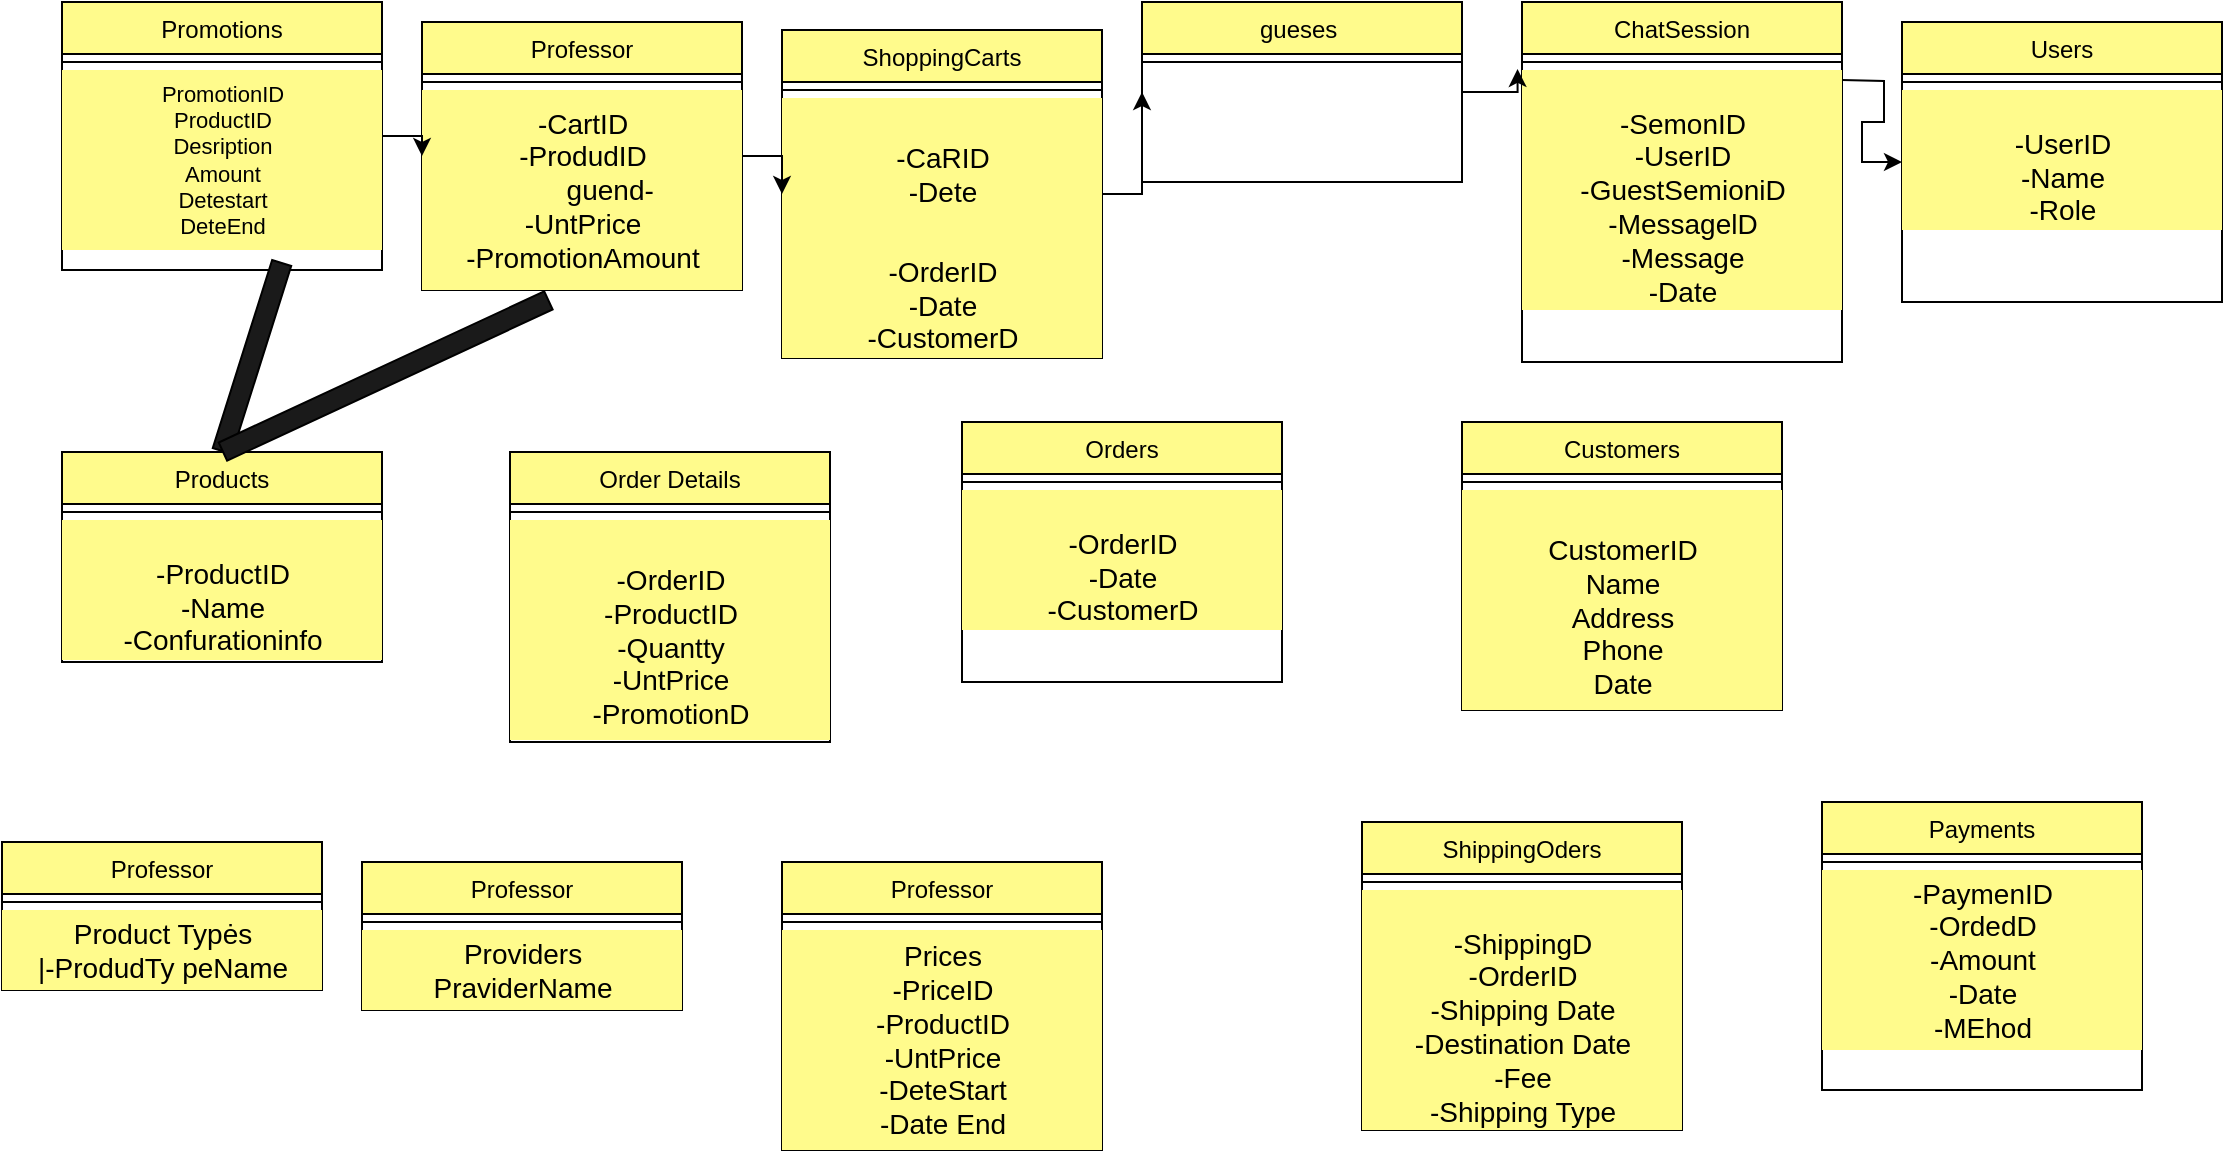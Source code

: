 <mxfile version="17.1.2" type="device"><diagram id="C5RBs43oDa-KdzZeNtuy" name="Page-1"><mxGraphModel dx="1422" dy="811" grid="1" gridSize="10" guides="1" tooltips="1" connect="1" arrows="1" fold="1" page="1" pageScale="1" pageWidth="827" pageHeight="1169" math="0" shadow="0"><root><mxCell id="WIyWlLk6GJQsqaUBKTNV-0"/><mxCell id="WIyWlLk6GJQsqaUBKTNV-1" parent="WIyWlLk6GJQsqaUBKTNV-0"/><mxCell id="IxtrfSBYV6ZSUzIwYoHf-0" value="Orders" style="swimlane;fontStyle=0;align=center;verticalAlign=top;childLayout=stackLayout;horizontal=1;startSize=26;horizontalStack=0;resizeParent=1;resizeLast=0;collapsible=1;marginBottom=0;rounded=0;shadow=0;strokeWidth=1;fillColor=#FFFB8C;" vertex="1" parent="WIyWlLk6GJQsqaUBKTNV-1"><mxGeometry x="480" y="250" width="160" height="130" as="geometry"><mxRectangle x="340" y="380" width="170" height="26" as="alternateBounds"/></mxGeometry></mxCell><mxCell id="IxtrfSBYV6ZSUzIwYoHf-2" value="" style="line;html=1;strokeWidth=1;align=left;verticalAlign=middle;spacingTop=-1;spacingLeft=3;spacingRight=3;rotatable=0;labelPosition=right;points=[];portConstraint=eastwest;fillColor=#FFFB8C;" vertex="1" parent="IxtrfSBYV6ZSUzIwYoHf-0"><mxGeometry y="26" width="160" height="8" as="geometry"/></mxCell><mxCell id="IxtrfSBYV6ZSUzIwYoHf-70" value="&lt;div&gt;&lt;br&gt;&lt;/div&gt;&lt;div&gt;-OrderID&lt;/div&gt;&lt;div&gt;-Date&lt;/div&gt;&lt;div&gt;-CustomerD&lt;/div&gt;" style="text;html=1;align=center;verticalAlign=middle;resizable=0;points=[];autosize=1;strokeColor=none;fillColor=#FFFB8C;fontSize=14;" vertex="1" parent="IxtrfSBYV6ZSUzIwYoHf-0"><mxGeometry y="34" width="160" height="70" as="geometry"/></mxCell><mxCell id="IxtrfSBYV6ZSUzIwYoHf-3" value="Order Details" style="swimlane;fontStyle=0;align=center;verticalAlign=top;childLayout=stackLayout;horizontal=1;startSize=26;horizontalStack=0;resizeParent=1;resizeLast=0;collapsible=1;marginBottom=0;rounded=0;shadow=0;strokeWidth=1;fillColor=#FFFB8C;" vertex="1" parent="WIyWlLk6GJQsqaUBKTNV-1"><mxGeometry x="254" y="265" width="160" height="145" as="geometry"><mxRectangle x="340" y="380" width="170" height="26" as="alternateBounds"/></mxGeometry></mxCell><mxCell id="IxtrfSBYV6ZSUzIwYoHf-5" value="" style="line;html=1;strokeWidth=1;align=left;verticalAlign=middle;spacingTop=-1;spacingLeft=3;spacingRight=3;rotatable=0;labelPosition=right;points=[];portConstraint=eastwest;fillColor=#FFFB8C;" vertex="1" parent="IxtrfSBYV6ZSUzIwYoHf-3"><mxGeometry y="26" width="160" height="8" as="geometry"/></mxCell><mxCell id="IxtrfSBYV6ZSUzIwYoHf-69" value="&lt;div&gt;&lt;br&gt;&lt;/div&gt;&lt;div&gt;-OrderID&lt;/div&gt;&lt;div&gt;-ProductID&lt;/div&gt;&lt;div&gt;-Quantty&lt;/div&gt;&lt;div&gt;-UntPrice&lt;/div&gt;&lt;div&gt;-PromotionD&lt;/div&gt;" style="text;html=1;align=center;verticalAlign=middle;resizable=0;points=[];autosize=1;strokeColor=none;fillColor=#FFFB8C;fontSize=14;" vertex="1" parent="IxtrfSBYV6ZSUzIwYoHf-3"><mxGeometry y="34" width="160" height="110" as="geometry"/></mxCell><mxCell id="IxtrfSBYV6ZSUzIwYoHf-6" value="Products" style="swimlane;fontStyle=0;align=center;verticalAlign=top;childLayout=stackLayout;horizontal=1;startSize=26;horizontalStack=0;resizeParent=1;resizeLast=0;collapsible=1;marginBottom=0;rounded=0;shadow=0;strokeWidth=1;fillColor=#FFFB8C;" vertex="1" parent="WIyWlLk6GJQsqaUBKTNV-1"><mxGeometry x="30" y="265" width="160" height="105" as="geometry"><mxRectangle x="340" y="380" width="170" height="26" as="alternateBounds"/></mxGeometry></mxCell><mxCell id="IxtrfSBYV6ZSUzIwYoHf-8" value="" style="line;html=1;strokeWidth=1;align=left;verticalAlign=middle;spacingTop=-1;spacingLeft=3;spacingRight=3;rotatable=0;labelPosition=right;points=[];portConstraint=eastwest;fillColor=#FFFB8C;" vertex="1" parent="IxtrfSBYV6ZSUzIwYoHf-6"><mxGeometry y="26" width="160" height="8" as="geometry"/></mxCell><mxCell id="IxtrfSBYV6ZSUzIwYoHf-68" value="&lt;div&gt;&lt;br&gt;&lt;/div&gt;&lt;div&gt;-ProductID&lt;/div&gt;&lt;div&gt;-Name&lt;/div&gt;&lt;div&gt;-Confurationinfo&lt;/div&gt;" style="text;html=1;align=center;verticalAlign=middle;resizable=0;points=[];autosize=1;strokeColor=none;fillColor=#FFFB8C;fontSize=14;" vertex="1" parent="IxtrfSBYV6ZSUzIwYoHf-6"><mxGeometry y="34" width="160" height="70" as="geometry"/></mxCell><mxCell id="IxtrfSBYV6ZSUzIwYoHf-9" value="ChatSession" style="swimlane;fontStyle=0;align=center;verticalAlign=top;childLayout=stackLayout;horizontal=1;startSize=26;horizontalStack=0;resizeParent=1;resizeLast=0;collapsible=1;marginBottom=0;rounded=0;shadow=0;strokeWidth=1;fillColor=#FFFB8C;" vertex="1" parent="WIyWlLk6GJQsqaUBKTNV-1"><mxGeometry x="760" y="40" width="160" height="180" as="geometry"><mxRectangle x="340" y="380" width="170" height="26" as="alternateBounds"/></mxGeometry></mxCell><mxCell id="IxtrfSBYV6ZSUzIwYoHf-11" value="" style="line;html=1;strokeWidth=1;align=left;verticalAlign=middle;spacingTop=-1;spacingLeft=3;spacingRight=3;rotatable=0;labelPosition=right;points=[];portConstraint=eastwest;fillColor=#FFFB8C;" vertex="1" parent="IxtrfSBYV6ZSUzIwYoHf-9"><mxGeometry y="26" width="160" height="8" as="geometry"/></mxCell><mxCell id="IxtrfSBYV6ZSUzIwYoHf-64" value="&lt;div&gt;&lt;br&gt;&lt;/div&gt;&lt;div&gt;-SemonID&lt;/div&gt;&lt;div&gt;-UserID&lt;/div&gt;&lt;div&gt;-GuestSemioniD&lt;/div&gt;&lt;div&gt;-MessagelD&lt;/div&gt;&lt;div&gt;-Message&lt;/div&gt;&lt;div&gt;-Date&lt;/div&gt;" style="text;html=1;align=center;verticalAlign=middle;resizable=0;points=[];autosize=1;strokeColor=none;fillColor=#FFFB8C;fontSize=14;" vertex="1" parent="IxtrfSBYV6ZSUzIwYoHf-9"><mxGeometry y="34" width="160" height="120" as="geometry"/></mxCell><mxCell id="IxtrfSBYV6ZSUzIwYoHf-53" style="edgeStyle=orthogonalEdgeStyle;rounded=0;orthogonalLoop=1;jettySize=auto;html=1;exitX=1;exitY=0.5;exitDx=0;exitDy=0;entryX=-0.014;entryY=0.287;entryDx=0;entryDy=0;entryPerimeter=0;fillColor=#FFFB8C;" edge="1" parent="WIyWlLk6GJQsqaUBKTNV-1" source="IxtrfSBYV6ZSUzIwYoHf-12"><mxGeometry relative="1" as="geometry"><mxPoint x="757.76" y="73.462" as="targetPoint"/></mxGeometry></mxCell><mxCell id="IxtrfSBYV6ZSUzIwYoHf-12" value="gueses " style="swimlane;fontStyle=0;align=center;verticalAlign=top;childLayout=stackLayout;horizontal=1;startSize=26;horizontalStack=0;resizeParent=1;resizeLast=0;collapsible=1;marginBottom=0;rounded=0;shadow=0;strokeWidth=1;fillColor=#FFFB8C;" vertex="1" parent="WIyWlLk6GJQsqaUBKTNV-1"><mxGeometry x="570" y="40" width="160" height="90" as="geometry"><mxRectangle x="340" y="380" width="170" height="26" as="alternateBounds"/></mxGeometry></mxCell><mxCell id="IxtrfSBYV6ZSUzIwYoHf-14" value="" style="line;html=1;strokeWidth=1;align=left;verticalAlign=middle;spacingTop=-1;spacingLeft=3;spacingRight=3;rotatable=0;labelPosition=right;points=[];portConstraint=eastwest;fillColor=#FFFB8C;" vertex="1" parent="IxtrfSBYV6ZSUzIwYoHf-12"><mxGeometry y="26" width="160" height="8" as="geometry"/></mxCell><mxCell id="IxtrfSBYV6ZSUzIwYoHf-52" style="edgeStyle=orthogonalEdgeStyle;rounded=0;orthogonalLoop=1;jettySize=auto;html=1;exitX=1;exitY=0.5;exitDx=0;exitDy=0;entryX=0;entryY=0.5;entryDx=0;entryDy=0;fillColor=#FFFB8C;" edge="1" parent="WIyWlLk6GJQsqaUBKTNV-1" source="IxtrfSBYV6ZSUzIwYoHf-15" target="IxtrfSBYV6ZSUzIwYoHf-12"><mxGeometry relative="1" as="geometry"/></mxCell><mxCell id="IxtrfSBYV6ZSUzIwYoHf-15" value="ShoppingCarts" style="swimlane;fontStyle=0;align=center;verticalAlign=top;childLayout=stackLayout;horizontal=1;startSize=26;horizontalStack=0;resizeParent=1;resizeLast=0;collapsible=1;marginBottom=0;rounded=0;shadow=0;strokeWidth=1;fillColor=#FFFB8C;" vertex="1" parent="WIyWlLk6GJQsqaUBKTNV-1"><mxGeometry x="390" y="54" width="160" height="164" as="geometry"><mxRectangle x="340" y="380" width="170" height="26" as="alternateBounds"/></mxGeometry></mxCell><mxCell id="IxtrfSBYV6ZSUzIwYoHf-17" value="" style="line;html=1;strokeWidth=1;align=left;verticalAlign=middle;spacingTop=-1;spacingLeft=3;spacingRight=3;rotatable=0;labelPosition=right;points=[];portConstraint=eastwest;fillColor=#FFFB8C;" vertex="1" parent="IxtrfSBYV6ZSUzIwYoHf-15"><mxGeometry y="26" width="160" height="8" as="geometry"/></mxCell><mxCell id="IxtrfSBYV6ZSUzIwYoHf-61" value="&lt;div&gt;&lt;br&gt;&lt;/div&gt;&lt;div&gt;-CaRID&lt;/div&gt;&lt;div&gt;-Dete&lt;/div&gt;" style="text;html=1;align=center;verticalAlign=middle;resizable=0;points=[];autosize=1;strokeColor=none;fillColor=#FFFB8C;fontSize=14;" vertex="1" parent="IxtrfSBYV6ZSUzIwYoHf-15"><mxGeometry y="34" width="160" height="60" as="geometry"/></mxCell><mxCell id="IxtrfSBYV6ZSUzIwYoHf-72" value="&lt;div&gt;&lt;br&gt;&lt;/div&gt;&lt;div&gt;-OrderID&lt;/div&gt;&lt;div&gt;-Date&lt;/div&gt;&lt;div&gt;-CustomerD&lt;/div&gt;" style="text;html=1;align=center;verticalAlign=middle;resizable=0;points=[];autosize=1;strokeColor=none;fillColor=#FFFB8C;fontSize=14;" vertex="1" parent="IxtrfSBYV6ZSUzIwYoHf-15"><mxGeometry y="94" width="160" height="70" as="geometry"/></mxCell><mxCell id="IxtrfSBYV6ZSUzIwYoHf-46" style="edgeStyle=orthogonalEdgeStyle;rounded=0;orthogonalLoop=1;jettySize=auto;html=1;exitX=1;exitY=0.5;exitDx=0;exitDy=0;entryX=0;entryY=0.5;entryDx=0;entryDy=0;fillColor=#FFFB8C;" edge="1" parent="WIyWlLk6GJQsqaUBKTNV-1" source="IxtrfSBYV6ZSUzIwYoHf-18" target="IxtrfSBYV6ZSUzIwYoHf-15"><mxGeometry relative="1" as="geometry"/></mxCell><mxCell id="IxtrfSBYV6ZSUzIwYoHf-18" value="Professor" style="swimlane;fontStyle=0;align=center;verticalAlign=top;childLayout=stackLayout;horizontal=1;startSize=26;horizontalStack=0;resizeParent=1;resizeLast=0;collapsible=1;marginBottom=0;rounded=0;shadow=0;strokeWidth=1;fillColor=#FFFB8C;" vertex="1" parent="WIyWlLk6GJQsqaUBKTNV-1"><mxGeometry x="210" y="50" width="160" height="134" as="geometry"><mxRectangle x="340" y="380" width="170" height="26" as="alternateBounds"/></mxGeometry></mxCell><mxCell id="IxtrfSBYV6ZSUzIwYoHf-20" value="" style="line;html=1;strokeWidth=1;align=left;verticalAlign=middle;spacingTop=-1;spacingLeft=3;spacingRight=3;rotatable=0;labelPosition=right;points=[];portConstraint=eastwest;fillColor=#FFFB8C;" vertex="1" parent="IxtrfSBYV6ZSUzIwYoHf-18"><mxGeometry y="26" width="160" height="8" as="geometry"/></mxCell><mxCell id="IxtrfSBYV6ZSUzIwYoHf-60" value="&lt;div style=&quot;font-size: 14px&quot;&gt;&lt;font style=&quot;font-size: 14px&quot;&gt;-CartID&lt;/font&gt;&lt;/div&gt;&lt;div style=&quot;font-size: 14px&quot;&gt;&lt;font style=&quot;font-size: 14px&quot;&gt;-ProdudID&lt;/font&gt;&lt;/div&gt;&lt;div style=&quot;font-size: 14px&quot;&gt;&lt;font style=&quot;font-size: 14px&quot;&gt;&amp;nbsp; &amp;nbsp; &amp;nbsp; &amp;nbsp;guend-&lt;/font&gt;&lt;/div&gt;&lt;div style=&quot;font-size: 14px&quot;&gt;&lt;font style=&quot;font-size: 14px&quot;&gt;-UntPrice&lt;/font&gt;&lt;/div&gt;&lt;div style=&quot;font-size: 14px&quot;&gt;&lt;font style=&quot;font-size: 14px&quot;&gt;-PromotionAmount&lt;/font&gt;&lt;/div&gt;" style="text;html=1;align=center;verticalAlign=middle;resizable=0;points=[];autosize=1;strokeColor=none;fillColor=#FFFB8C;fontSize=15;" vertex="1" parent="IxtrfSBYV6ZSUzIwYoHf-18"><mxGeometry y="34" width="160" height="100" as="geometry"/></mxCell><mxCell id="IxtrfSBYV6ZSUzIwYoHf-45" style="edgeStyle=orthogonalEdgeStyle;rounded=0;orthogonalLoop=1;jettySize=auto;html=1;exitX=1;exitY=0.5;exitDx=0;exitDy=0;entryX=0;entryY=0.5;entryDx=0;entryDy=0;fillColor=#FFFB8C;" edge="1" parent="WIyWlLk6GJQsqaUBKTNV-1" source="IxtrfSBYV6ZSUzIwYoHf-21" target="IxtrfSBYV6ZSUzIwYoHf-18"><mxGeometry relative="1" as="geometry"/></mxCell><mxCell id="IxtrfSBYV6ZSUzIwYoHf-21" value="Promotions" style="swimlane;fontStyle=0;align=center;verticalAlign=top;childLayout=stackLayout;horizontal=1;startSize=26;horizontalStack=0;resizeParent=1;resizeLast=0;collapsible=1;marginBottom=0;rounded=0;shadow=0;strokeWidth=1;fillColor=#FFFB8C;" vertex="1" parent="WIyWlLk6GJQsqaUBKTNV-1"><mxGeometry x="30" y="40" width="160" height="134" as="geometry"><mxRectangle x="340" y="380" width="170" height="26" as="alternateBounds"/></mxGeometry></mxCell><mxCell id="IxtrfSBYV6ZSUzIwYoHf-23" value="" style="line;html=1;strokeWidth=1;align=left;verticalAlign=middle;spacingTop=-1;spacingLeft=3;spacingRight=3;rotatable=0;labelPosition=right;points=[];portConstraint=eastwest;fillColor=#FFFB8C;" vertex="1" parent="IxtrfSBYV6ZSUzIwYoHf-21"><mxGeometry y="26" width="160" height="8" as="geometry"/></mxCell><mxCell id="IxtrfSBYV6ZSUzIwYoHf-59" value="&lt;div style=&quot;font-size: 11px&quot;&gt;&lt;span&gt;PromotionID&lt;/span&gt;&lt;br&gt;&lt;/div&gt;&lt;div style=&quot;font-size: 11px&quot;&gt;&lt;font style=&quot;font-size: 11px&quot;&gt;ProductID&lt;/font&gt;&lt;/div&gt;&lt;div style=&quot;font-size: 11px&quot;&gt;&lt;font style=&quot;font-size: 11px&quot;&gt;Desription&lt;/font&gt;&lt;/div&gt;&lt;div style=&quot;font-size: 11px&quot;&gt;&lt;font style=&quot;font-size: 11px&quot;&gt;Amount&lt;/font&gt;&lt;/div&gt;&lt;div style=&quot;font-size: 11px&quot;&gt;&lt;font style=&quot;font-size: 11px&quot;&gt;Detestart&lt;/font&gt;&lt;/div&gt;&lt;div style=&quot;font-size: 11px&quot;&gt;&lt;font style=&quot;font-size: 11px&quot;&gt;DeteEnd&lt;/font&gt;&lt;/div&gt;" style="text;html=1;align=center;verticalAlign=middle;resizable=0;points=[];autosize=1;strokeColor=none;fillColor=#FFFB8C;" vertex="1" parent="IxtrfSBYV6ZSUzIwYoHf-21"><mxGeometry y="34" width="160" height="90" as="geometry"/></mxCell><mxCell id="IxtrfSBYV6ZSUzIwYoHf-24" value="ShippingOders" style="swimlane;fontStyle=0;align=center;verticalAlign=top;childLayout=stackLayout;horizontal=1;startSize=26;horizontalStack=0;resizeParent=1;resizeLast=0;collapsible=1;marginBottom=0;rounded=0;shadow=0;strokeWidth=1;fillColor=#FFFB8C;" vertex="1" parent="WIyWlLk6GJQsqaUBKTNV-1"><mxGeometry x="680" y="450" width="160" height="154" as="geometry"><mxRectangle x="340" y="380" width="170" height="26" as="alternateBounds"/></mxGeometry></mxCell><mxCell id="IxtrfSBYV6ZSUzIwYoHf-26" value="" style="line;html=1;strokeWidth=1;align=left;verticalAlign=middle;spacingTop=-1;spacingLeft=3;spacingRight=3;rotatable=0;labelPosition=right;points=[];portConstraint=eastwest;fillColor=#FFFB8C;" vertex="1" parent="IxtrfSBYV6ZSUzIwYoHf-24"><mxGeometry y="26" width="160" height="8" as="geometry"/></mxCell><mxCell id="IxtrfSBYV6ZSUzIwYoHf-76" value="&lt;div&gt;&lt;br&gt;&lt;/div&gt;&lt;div&gt;-ShippingD&lt;/div&gt;&lt;div&gt;-OrderID&lt;/div&gt;&lt;div&gt;-Shipping Date&lt;/div&gt;&lt;div&gt;-Destination Date&lt;/div&gt;&lt;div&gt;-Fee&lt;/div&gt;&lt;div&gt;-Shipping Type&lt;/div&gt;" style="text;html=1;align=center;verticalAlign=middle;resizable=0;points=[];autosize=1;strokeColor=none;fillColor=#FFFB8C;fontSize=14;" vertex="1" parent="IxtrfSBYV6ZSUzIwYoHf-24"><mxGeometry y="34" width="160" height="120" as="geometry"/></mxCell><mxCell id="IxtrfSBYV6ZSUzIwYoHf-27" value="Professor" style="swimlane;fontStyle=0;align=center;verticalAlign=top;childLayout=stackLayout;horizontal=1;startSize=26;horizontalStack=0;resizeParent=1;resizeLast=0;collapsible=1;marginBottom=0;rounded=0;shadow=0;strokeWidth=1;fillColor=#FFFB8C;" vertex="1" parent="WIyWlLk6GJQsqaUBKTNV-1"><mxGeometry x="390" y="470" width="160" height="144" as="geometry"><mxRectangle x="340" y="380" width="170" height="26" as="alternateBounds"/></mxGeometry></mxCell><mxCell id="IxtrfSBYV6ZSUzIwYoHf-29" value="" style="line;html=1;strokeWidth=1;align=left;verticalAlign=middle;spacingTop=-1;spacingLeft=3;spacingRight=3;rotatable=0;labelPosition=right;points=[];portConstraint=eastwest;fillColor=#FFFB8C;" vertex="1" parent="IxtrfSBYV6ZSUzIwYoHf-27"><mxGeometry y="26" width="160" height="8" as="geometry"/></mxCell><mxCell id="IxtrfSBYV6ZSUzIwYoHf-75" value="&lt;div&gt;Prices&lt;/div&gt;&lt;div&gt;-PriceID&lt;/div&gt;&lt;div&gt;-ProductID&lt;/div&gt;&lt;div&gt;-UntPrice&lt;/div&gt;&lt;div&gt;-DeteStart&lt;/div&gt;&lt;div&gt;-Date End&lt;/div&gt;" style="text;html=1;align=center;verticalAlign=middle;resizable=0;points=[];autosize=1;strokeColor=none;fillColor=#FFFB8C;fontSize=14;" vertex="1" parent="IxtrfSBYV6ZSUzIwYoHf-27"><mxGeometry y="34" width="160" height="110" as="geometry"/></mxCell><mxCell id="IxtrfSBYV6ZSUzIwYoHf-30" value="Professor" style="swimlane;fontStyle=0;align=center;verticalAlign=top;childLayout=stackLayout;horizontal=1;startSize=26;horizontalStack=0;resizeParent=1;resizeLast=0;collapsible=1;marginBottom=0;rounded=0;shadow=0;strokeWidth=1;fillColor=#FFFB8C;" vertex="1" parent="WIyWlLk6GJQsqaUBKTNV-1"><mxGeometry x="180" y="470" width="160" height="74" as="geometry"><mxRectangle x="340" y="380" width="170" height="26" as="alternateBounds"/></mxGeometry></mxCell><mxCell id="IxtrfSBYV6ZSUzIwYoHf-32" value="" style="line;html=1;strokeWidth=1;align=left;verticalAlign=middle;spacingTop=-1;spacingLeft=3;spacingRight=3;rotatable=0;labelPosition=right;points=[];portConstraint=eastwest;fillColor=#FFFB8C;" vertex="1" parent="IxtrfSBYV6ZSUzIwYoHf-30"><mxGeometry y="26" width="160" height="8" as="geometry"/></mxCell><mxCell id="IxtrfSBYV6ZSUzIwYoHf-74" value="&lt;div&gt;Providers&lt;/div&gt;&lt;div&gt;PraviderName&lt;/div&gt;" style="text;html=1;align=center;verticalAlign=middle;resizable=0;points=[];autosize=1;strokeColor=none;fillColor=#FFFB8C;fontSize=14;" vertex="1" parent="IxtrfSBYV6ZSUzIwYoHf-30"><mxGeometry y="34" width="160" height="40" as="geometry"/></mxCell><mxCell id="IxtrfSBYV6ZSUzIwYoHf-33" value="Professor" style="swimlane;fontStyle=0;align=center;verticalAlign=top;childLayout=stackLayout;horizontal=1;startSize=26;horizontalStack=0;resizeParent=1;resizeLast=0;collapsible=1;marginBottom=0;rounded=0;shadow=0;strokeWidth=1;fillColor=#FFFB8C;" vertex="1" parent="WIyWlLk6GJQsqaUBKTNV-1"><mxGeometry y="460" width="160" height="74" as="geometry"><mxRectangle x="340" y="380" width="170" height="26" as="alternateBounds"/></mxGeometry></mxCell><mxCell id="IxtrfSBYV6ZSUzIwYoHf-35" value="" style="line;html=1;strokeWidth=1;align=left;verticalAlign=middle;spacingTop=-1;spacingLeft=3;spacingRight=3;rotatable=0;labelPosition=right;points=[];portConstraint=eastwest;fillColor=#FFFB8C;" vertex="1" parent="IxtrfSBYV6ZSUzIwYoHf-33"><mxGeometry y="26" width="160" height="8" as="geometry"/></mxCell><mxCell id="IxtrfSBYV6ZSUzIwYoHf-73" value="&lt;div&gt;Product Typės&lt;/div&gt;&lt;div&gt;|-ProdudTy peName&lt;/div&gt;" style="text;html=1;align=center;verticalAlign=middle;resizable=0;points=[];autosize=1;strokeColor=none;fillColor=#FFFB8C;fontSize=14;" vertex="1" parent="IxtrfSBYV6ZSUzIwYoHf-33"><mxGeometry y="34" width="160" height="40" as="geometry"/></mxCell><mxCell id="IxtrfSBYV6ZSUzIwYoHf-37" value="Customers" style="swimlane;fontStyle=0;align=center;verticalAlign=top;childLayout=stackLayout;horizontal=1;startSize=26;horizontalStack=0;resizeParent=1;resizeLast=0;collapsible=1;marginBottom=0;rounded=0;shadow=0;strokeWidth=1;fillColor=#FFFB8C;" vertex="1" parent="WIyWlLk6GJQsqaUBKTNV-1"><mxGeometry x="730" y="250" width="160" height="144" as="geometry"><mxRectangle x="340" y="380" width="170" height="26" as="alternateBounds"/></mxGeometry></mxCell><mxCell id="IxtrfSBYV6ZSUzIwYoHf-38" value="" style="line;html=1;strokeWidth=1;align=left;verticalAlign=middle;spacingTop=-1;spacingLeft=3;spacingRight=3;rotatable=0;labelPosition=right;points=[];portConstraint=eastwest;fillColor=#FFFB8C;" vertex="1" parent="IxtrfSBYV6ZSUzIwYoHf-37"><mxGeometry y="26" width="160" height="8" as="geometry"/></mxCell><mxCell id="IxtrfSBYV6ZSUzIwYoHf-71" value="&lt;div&gt;&lt;br&gt;&lt;/div&gt;&lt;div&gt;CustomerID&lt;/div&gt;&lt;div&gt;Name&lt;/div&gt;&lt;div&gt;Address&lt;/div&gt;&lt;div&gt;Phone&lt;/div&gt;&lt;div&gt;Date&lt;/div&gt;" style="text;html=1;align=center;verticalAlign=middle;resizable=0;points=[];autosize=1;strokeColor=none;fillColor=#FFFB8C;fontSize=14;" vertex="1" parent="IxtrfSBYV6ZSUzIwYoHf-37"><mxGeometry y="34" width="160" height="110" as="geometry"/></mxCell><mxCell id="IxtrfSBYV6ZSUzIwYoHf-39" value="Payments&#10;" style="swimlane;fontStyle=0;align=center;verticalAlign=top;childLayout=stackLayout;horizontal=1;startSize=26;horizontalStack=0;resizeParent=1;resizeLast=0;collapsible=1;marginBottom=0;rounded=0;shadow=0;strokeWidth=1;fillColor=#FFFB8C;" vertex="1" parent="WIyWlLk6GJQsqaUBKTNV-1"><mxGeometry x="910" y="440" width="160" height="144" as="geometry"><mxRectangle x="340" y="380" width="170" height="26" as="alternateBounds"/></mxGeometry></mxCell><mxCell id="IxtrfSBYV6ZSUzIwYoHf-40" value="" style="line;html=1;strokeWidth=1;align=left;verticalAlign=middle;spacingTop=-1;spacingLeft=3;spacingRight=3;rotatable=0;labelPosition=right;points=[];portConstraint=eastwest;fillColor=#FFFB8C;" vertex="1" parent="IxtrfSBYV6ZSUzIwYoHf-39"><mxGeometry y="26" width="160" height="8" as="geometry"/></mxCell><mxCell id="IxtrfSBYV6ZSUzIwYoHf-77" value="&lt;div&gt;&lt;span&gt;-PaymenID&lt;/span&gt;&lt;br&gt;&lt;/div&gt;&lt;div&gt;-OrdedD&lt;/div&gt;&lt;div&gt;-Amount&lt;/div&gt;&lt;div&gt;-Date&lt;/div&gt;&lt;div&gt;-MEhod&lt;/div&gt;" style="text;html=1;align=center;verticalAlign=middle;resizable=0;points=[];autosize=1;strokeColor=none;fillColor=#FFFB8C;fontSize=14;" vertex="1" parent="IxtrfSBYV6ZSUzIwYoHf-39"><mxGeometry y="34" width="160" height="90" as="geometry"/></mxCell><mxCell id="IxtrfSBYV6ZSUzIwYoHf-42" value="Users" style="swimlane;fontStyle=0;align=center;verticalAlign=top;childLayout=stackLayout;horizontal=1;startSize=26;horizontalStack=0;resizeParent=1;resizeLast=0;collapsible=1;marginBottom=0;rounded=0;shadow=0;strokeWidth=1;fillColor=#FFFB8C;" vertex="1" parent="WIyWlLk6GJQsqaUBKTNV-1"><mxGeometry x="950" y="50" width="160" height="140" as="geometry"><mxRectangle x="340" y="380" width="170" height="26" as="alternateBounds"/></mxGeometry></mxCell><mxCell id="IxtrfSBYV6ZSUzIwYoHf-43" value="" style="line;html=1;strokeWidth=1;align=left;verticalAlign=middle;spacingTop=-1;spacingLeft=3;spacingRight=3;rotatable=0;labelPosition=right;points=[];portConstraint=eastwest;fillColor=#FFFB8C;" vertex="1" parent="IxtrfSBYV6ZSUzIwYoHf-42"><mxGeometry y="26" width="160" height="8" as="geometry"/></mxCell><mxCell id="IxtrfSBYV6ZSUzIwYoHf-65" value="&lt;div&gt;&lt;br&gt;&lt;/div&gt;&lt;div&gt;-UserID&lt;/div&gt;&lt;div&gt;-Name&lt;/div&gt;&lt;div&gt;-Role&lt;/div&gt;" style="text;html=1;align=center;verticalAlign=middle;resizable=0;points=[];autosize=1;strokeColor=none;fillColor=#FFFB8C;fontSize=14;" vertex="1" parent="IxtrfSBYV6ZSUzIwYoHf-42"><mxGeometry y="34" width="160" height="70" as="geometry"/></mxCell><mxCell id="IxtrfSBYV6ZSUzIwYoHf-54" style="edgeStyle=orthogonalEdgeStyle;rounded=0;orthogonalLoop=1;jettySize=auto;html=1;exitX=1;exitY=0.5;exitDx=0;exitDy=0;entryX=0;entryY=0.5;entryDx=0;entryDy=0;fillColor=#FFFB8C;" edge="1" parent="WIyWlLk6GJQsqaUBKTNV-1" target="IxtrfSBYV6ZSUzIwYoHf-42"><mxGeometry relative="1" as="geometry"><mxPoint x="920" y="79" as="sourcePoint"/></mxGeometry></mxCell><mxCell id="IxtrfSBYV6ZSUzIwYoHf-86" style="shape=flexArrow;rounded=0;orthogonalLoop=1;jettySize=auto;html=1;entryX=0.5;entryY=1;entryDx=0;entryDy=0;fontSize=14;fillColor=#FFFB8C;" edge="1" parent="WIyWlLk6GJQsqaUBKTNV-1" source="IxtrfSBYV6ZSUzIwYoHf-21" target="IxtrfSBYV6ZSUzIwYoHf-21"><mxGeometry relative="1" as="geometry"/></mxCell><mxCell id="IxtrfSBYV6ZSUzIwYoHf-92" value="" style="endArrow=none;html=1;rounded=0;fontSize=14;fillColor=#1A1A1A;shape=flexArrow;exitX=0.5;exitY=0;exitDx=0;exitDy=0;" edge="1" parent="WIyWlLk6GJQsqaUBKTNV-1" source="IxtrfSBYV6ZSUzIwYoHf-6"><mxGeometry width="50" height="50" relative="1" as="geometry"><mxPoint x="90" y="220" as="sourcePoint"/><mxPoint x="140" y="170" as="targetPoint"/></mxGeometry></mxCell><mxCell id="IxtrfSBYV6ZSUzIwYoHf-93" value="" style="endArrow=none;html=1;rounded=0;fontSize=14;fillColor=#1A1A1A;shape=flexArrow;exitX=0.398;exitY=1.05;exitDx=0;exitDy=0;exitPerimeter=0;entryX=0.5;entryY=0;entryDx=0;entryDy=0;" edge="1" parent="WIyWlLk6GJQsqaUBKTNV-1" source="IxtrfSBYV6ZSUzIwYoHf-60" target="IxtrfSBYV6ZSUzIwYoHf-6"><mxGeometry width="50" height="50" relative="1" as="geometry"><mxPoint x="450" y="410" as="sourcePoint"/><mxPoint x="500" y="360" as="targetPoint"/></mxGeometry></mxCell></root></mxGraphModel></diagram></mxfile>